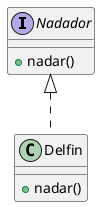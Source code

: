 @startuml
interface Nadador {
    + nadar()
}

class Delfin {
    + nadar()
}

Nadador <|.. Delfin
@enduml